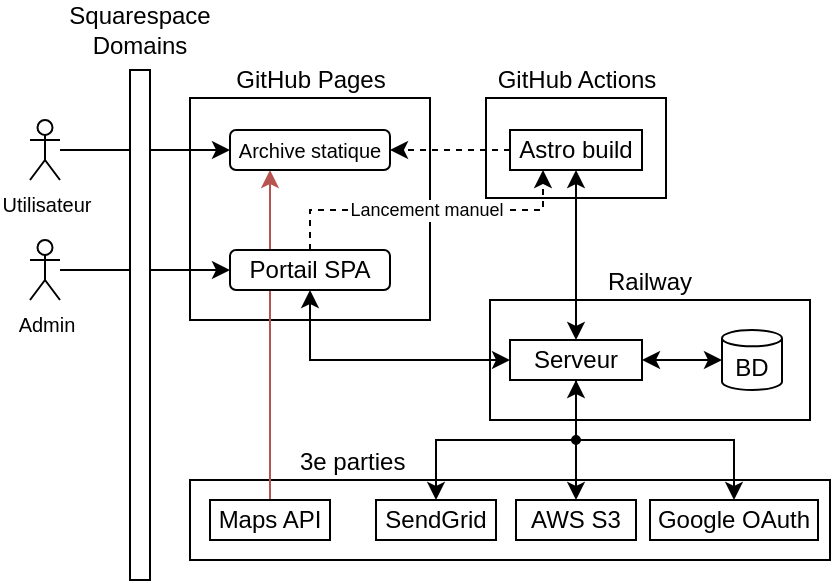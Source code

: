 <mxfile version="27.1.4">
  <diagram name="Page-1" id="-6wxAB3YJiMIXl8_KeTQ">
    <mxGraphModel dx="815" dy="434" grid="1" gridSize="10" guides="1" tooltips="1" connect="1" arrows="1" fold="1" page="1" pageScale="1" pageWidth="827" pageHeight="1169" math="0" shadow="0">
      <root>
        <mxCell id="0" />
        <mxCell id="1" parent="0" />
        <mxCell id="P57heRVRvNYTLODIQCyF-33" value="" style="rounded=0;whiteSpace=wrap;html=1;" parent="1" vertex="1">
          <mxGeometry x="328" y="79" width="90" height="50" as="geometry" />
        </mxCell>
        <mxCell id="P57heRVRvNYTLODIQCyF-26" value="" style="rounded=0;whiteSpace=wrap;html=1;" parent="1" vertex="1">
          <mxGeometry x="180" y="270" width="320" height="40" as="geometry" />
        </mxCell>
        <mxCell id="P57heRVRvNYTLODIQCyF-20" value="" style="rounded=0;whiteSpace=wrap;html=1;" parent="1" vertex="1">
          <mxGeometry x="330" y="180" width="160" height="60" as="geometry" />
        </mxCell>
        <mxCell id="P57heRVRvNYTLODIQCyF-12" value="" style="rounded=0;whiteSpace=wrap;html=1;" parent="1" vertex="1">
          <mxGeometry x="180" y="79" width="120" height="111" as="geometry" />
        </mxCell>
        <mxCell id="P57heRVRvNYTLODIQCyF-37" style="edgeStyle=orthogonalEdgeStyle;rounded=0;orthogonalLoop=1;jettySize=auto;html=1;exitX=0.25;exitY=1;exitDx=0;exitDy=0;entryX=0.5;entryY=0;entryDx=0;entryDy=0;startArrow=classic;startFill=1;endArrow=none;fillColor=#f8cecc;strokeColor=#b85450;" parent="1" source="P57heRVRvNYTLODIQCyF-1" target="P57heRVRvNYTLODIQCyF-36" edge="1">
          <mxGeometry relative="1" as="geometry">
            <Array as="points">
              <mxPoint x="220" y="200" />
              <mxPoint x="220" y="200" />
            </Array>
          </mxGeometry>
        </mxCell>
        <mxCell id="P57heRVRvNYTLODIQCyF-1" value="Archive statique" style="rounded=1;whiteSpace=wrap;html=1;fontSize=10;" parent="1" vertex="1">
          <mxGeometry x="200" y="95" width="80" height="20" as="geometry" />
        </mxCell>
        <mxCell id="P57heRVRvNYTLODIQCyF-4" style="edgeStyle=orthogonalEdgeStyle;rounded=0;orthogonalLoop=1;jettySize=auto;html=1;entryX=0;entryY=0.5;entryDx=0;entryDy=0;" parent="1" source="P57heRVRvNYTLODIQCyF-3" target="P57heRVRvNYTLODIQCyF-1" edge="1">
          <mxGeometry relative="1" as="geometry" />
        </mxCell>
        <mxCell id="P57heRVRvNYTLODIQCyF-3" value="Utilisateur" style="shape=umlActor;verticalLabelPosition=bottom;verticalAlign=top;html=1;outlineConnect=0;fontSize=10;" parent="1" vertex="1">
          <mxGeometry x="100" y="90" width="15" height="30" as="geometry" />
        </mxCell>
        <mxCell id="P57heRVRvNYTLODIQCyF-7" style="edgeStyle=orthogonalEdgeStyle;rounded=0;orthogonalLoop=1;jettySize=auto;html=1;entryX=1;entryY=0.5;entryDx=0;entryDy=0;dashed=1;" parent="1" source="P57heRVRvNYTLODIQCyF-6" target="P57heRVRvNYTLODIQCyF-1" edge="1">
          <mxGeometry relative="1" as="geometry" />
        </mxCell>
        <mxCell id="P57heRVRvNYTLODIQCyF-6" value="Astro build" style="rounded=0;whiteSpace=wrap;html=1;" parent="1" vertex="1">
          <mxGeometry x="340" y="95" width="66" height="20" as="geometry" />
        </mxCell>
        <mxCell id="P57heRVRvNYTLODIQCyF-10" value="Squarespace&lt;div&gt;Domains&lt;/div&gt;" style="text;html=1;align=center;verticalAlign=middle;whiteSpace=wrap;rounded=0;" parent="1" vertex="1">
          <mxGeometry x="115" y="30" width="80" height="30" as="geometry" />
        </mxCell>
        <mxCell id="P57heRVRvNYTLODIQCyF-14" style="edgeStyle=orthogonalEdgeStyle;rounded=0;orthogonalLoop=1;jettySize=auto;html=1;entryX=0;entryY=0.5;entryDx=0;entryDy=0;" parent="1" source="P57heRVRvNYTLODIQCyF-11" target="P57heRVRvNYTLODIQCyF-13" edge="1">
          <mxGeometry relative="1" as="geometry" />
        </mxCell>
        <mxCell id="P57heRVRvNYTLODIQCyF-11" value="Admin" style="shape=umlActor;verticalLabelPosition=bottom;verticalAlign=top;html=1;outlineConnect=0;fontSize=10;" parent="1" vertex="1">
          <mxGeometry x="100" y="150" width="15" height="30" as="geometry" />
        </mxCell>
        <mxCell id="P57heRVRvNYTLODIQCyF-16" style="edgeStyle=orthogonalEdgeStyle;rounded=0;orthogonalLoop=1;jettySize=auto;html=1;exitX=0.5;exitY=0;exitDx=0;exitDy=0;entryX=0.25;entryY=1;entryDx=0;entryDy=0;dashed=1;" parent="1" source="P57heRVRvNYTLODIQCyF-13" target="P57heRVRvNYTLODIQCyF-6" edge="1">
          <mxGeometry relative="1" as="geometry" />
        </mxCell>
        <mxCell id="P57heRVRvNYTLODIQCyF-17" value="Lancement manuel" style="edgeLabel;html=1;align=center;verticalAlign=middle;resizable=0;points=[];fontSize=9;" parent="P57heRVRvNYTLODIQCyF-16" vertex="1" connectable="0">
          <mxGeometry x="-0.008" relative="1" as="geometry">
            <mxPoint as="offset" />
          </mxGeometry>
        </mxCell>
        <mxCell id="P57heRVRvNYTLODIQCyF-13" value="Portail SPA" style="rounded=1;whiteSpace=wrap;html=1;" parent="1" vertex="1">
          <mxGeometry x="200" y="155" width="80" height="20" as="geometry" />
        </mxCell>
        <mxCell id="P57heRVRvNYTLODIQCyF-15" value="GitHub Pages" style="text;html=1;align=center;verticalAlign=middle;whiteSpace=wrap;rounded=0;" parent="1" vertex="1">
          <mxGeometry x="201" y="60" width="79" height="19" as="geometry" />
        </mxCell>
        <mxCell id="P57heRVRvNYTLODIQCyF-9" value="" style="rounded=0;whiteSpace=wrap;html=1;" parent="1" vertex="1">
          <mxGeometry x="150" y="65" width="10" height="255" as="geometry" />
        </mxCell>
        <mxCell id="P57heRVRvNYTLODIQCyF-22" style="edgeStyle=orthogonalEdgeStyle;rounded=0;orthogonalLoop=1;jettySize=auto;html=1;exitX=1;exitY=0.5;exitDx=0;exitDy=0;startArrow=classic;startFill=1;" parent="1" source="P57heRVRvNYTLODIQCyF-19" target="P57heRVRvNYTLODIQCyF-21" edge="1">
          <mxGeometry relative="1" as="geometry" />
        </mxCell>
        <mxCell id="P57heRVRvNYTLODIQCyF-24" style="edgeStyle=orthogonalEdgeStyle;rounded=0;orthogonalLoop=1;jettySize=auto;html=1;entryX=0.5;entryY=1;entryDx=0;entryDy=0;startArrow=classic;startFill=1;" parent="1" source="P57heRVRvNYTLODIQCyF-19" target="P57heRVRvNYTLODIQCyF-6" edge="1">
          <mxGeometry relative="1" as="geometry" />
        </mxCell>
        <mxCell id="P57heRVRvNYTLODIQCyF-25" style="edgeStyle=orthogonalEdgeStyle;rounded=0;orthogonalLoop=1;jettySize=auto;html=1;entryX=0.5;entryY=1;entryDx=0;entryDy=0;startArrow=classic;startFill=1;" parent="1" source="P57heRVRvNYTLODIQCyF-19" target="P57heRVRvNYTLODIQCyF-13" edge="1">
          <mxGeometry relative="1" as="geometry" />
        </mxCell>
        <mxCell id="P57heRVRvNYTLODIQCyF-30" style="edgeStyle=orthogonalEdgeStyle;rounded=0;orthogonalLoop=1;jettySize=auto;html=1;entryX=0.5;entryY=0;entryDx=0;entryDy=0;startArrow=classic;startFill=1;" parent="1" source="P57heRVRvNYTLODIQCyF-19" target="P57heRVRvNYTLODIQCyF-28" edge="1">
          <mxGeometry relative="1" as="geometry">
            <Array as="points">
              <mxPoint x="373" y="250" />
              <mxPoint x="303" y="250" />
            </Array>
          </mxGeometry>
        </mxCell>
        <mxCell id="P57heRVRvNYTLODIQCyF-31" style="edgeStyle=orthogonalEdgeStyle;rounded=0;orthogonalLoop=1;jettySize=auto;html=1;exitX=0.5;exitY=1;exitDx=0;exitDy=0;entryX=0.5;entryY=0;entryDx=0;entryDy=0;" parent="1" source="P57heRVRvNYTLODIQCyF-19" target="P57heRVRvNYTLODIQCyF-29" edge="1">
          <mxGeometry relative="1" as="geometry" />
        </mxCell>
        <mxCell id="P57heRVRvNYTLODIQCyF-45" style="edgeStyle=orthogonalEdgeStyle;rounded=0;orthogonalLoop=1;jettySize=auto;html=1;exitX=0.5;exitY=1;exitDx=0;exitDy=0;entryX=0.5;entryY=0;entryDx=0;entryDy=0;" parent="1" source="P57heRVRvNYTLODIQCyF-19" target="P57heRVRvNYTLODIQCyF-44" edge="1">
          <mxGeometry relative="1" as="geometry" />
        </mxCell>
        <mxCell id="P57heRVRvNYTLODIQCyF-19" value="Serveur" style="rounded=0;whiteSpace=wrap;html=1;" parent="1" vertex="1">
          <mxGeometry x="340" y="200" width="66" height="20" as="geometry" />
        </mxCell>
        <mxCell id="P57heRVRvNYTLODIQCyF-21" value="BD" style="shape=cylinder3;whiteSpace=wrap;html=1;boundedLbl=1;backgroundOutline=1;size=4.093;" parent="1" vertex="1">
          <mxGeometry x="446" y="195" width="30" height="30" as="geometry" />
        </mxCell>
        <mxCell id="P57heRVRvNYTLODIQCyF-23" value="Railway" style="text;html=1;align=center;verticalAlign=middle;whiteSpace=wrap;rounded=0;" parent="1" vertex="1">
          <mxGeometry x="370" y="161" width="80" height="19" as="geometry" />
        </mxCell>
        <mxCell id="P57heRVRvNYTLODIQCyF-27" value="3e parties" style="text;html=1;align=left;verticalAlign=middle;whiteSpace=wrap;rounded=0;" parent="1" vertex="1">
          <mxGeometry x="233" y="251" width="100" height="19" as="geometry" />
        </mxCell>
        <mxCell id="P57heRVRvNYTLODIQCyF-28" value="SendGrid" style="rounded=0;whiteSpace=wrap;html=1;" parent="1" vertex="1">
          <mxGeometry x="273" y="280" width="60" height="20" as="geometry" />
        </mxCell>
        <mxCell id="P57heRVRvNYTLODIQCyF-29" value="AWS S3" style="rounded=0;whiteSpace=wrap;html=1;" parent="1" vertex="1">
          <mxGeometry x="343" y="280" width="60" height="20" as="geometry" />
        </mxCell>
        <mxCell id="P57heRVRvNYTLODIQCyF-34" value="GitHub Actions" style="text;html=1;align=center;verticalAlign=middle;whiteSpace=wrap;rounded=0;" parent="1" vertex="1">
          <mxGeometry x="329.75" y="60" width="86.5" height="19" as="geometry" />
        </mxCell>
        <mxCell id="P57heRVRvNYTLODIQCyF-36" value="Maps API" style="rounded=0;whiteSpace=wrap;html=1;" parent="1" vertex="1">
          <mxGeometry x="190" y="280" width="60" height="20" as="geometry" />
        </mxCell>
        <mxCell id="P57heRVRvNYTLODIQCyF-38" value="" style="ellipse;whiteSpace=wrap;html=1;aspect=fixed;fillColor=#000000;" parent="1" vertex="1">
          <mxGeometry x="371" y="248" width="4" height="4" as="geometry" />
        </mxCell>
        <mxCell id="P57heRVRvNYTLODIQCyF-44" value="Google OAuth" style="rounded=0;whiteSpace=wrap;html=1;" parent="1" vertex="1">
          <mxGeometry x="410" y="280" width="84" height="20" as="geometry" />
        </mxCell>
      </root>
    </mxGraphModel>
  </diagram>
</mxfile>

